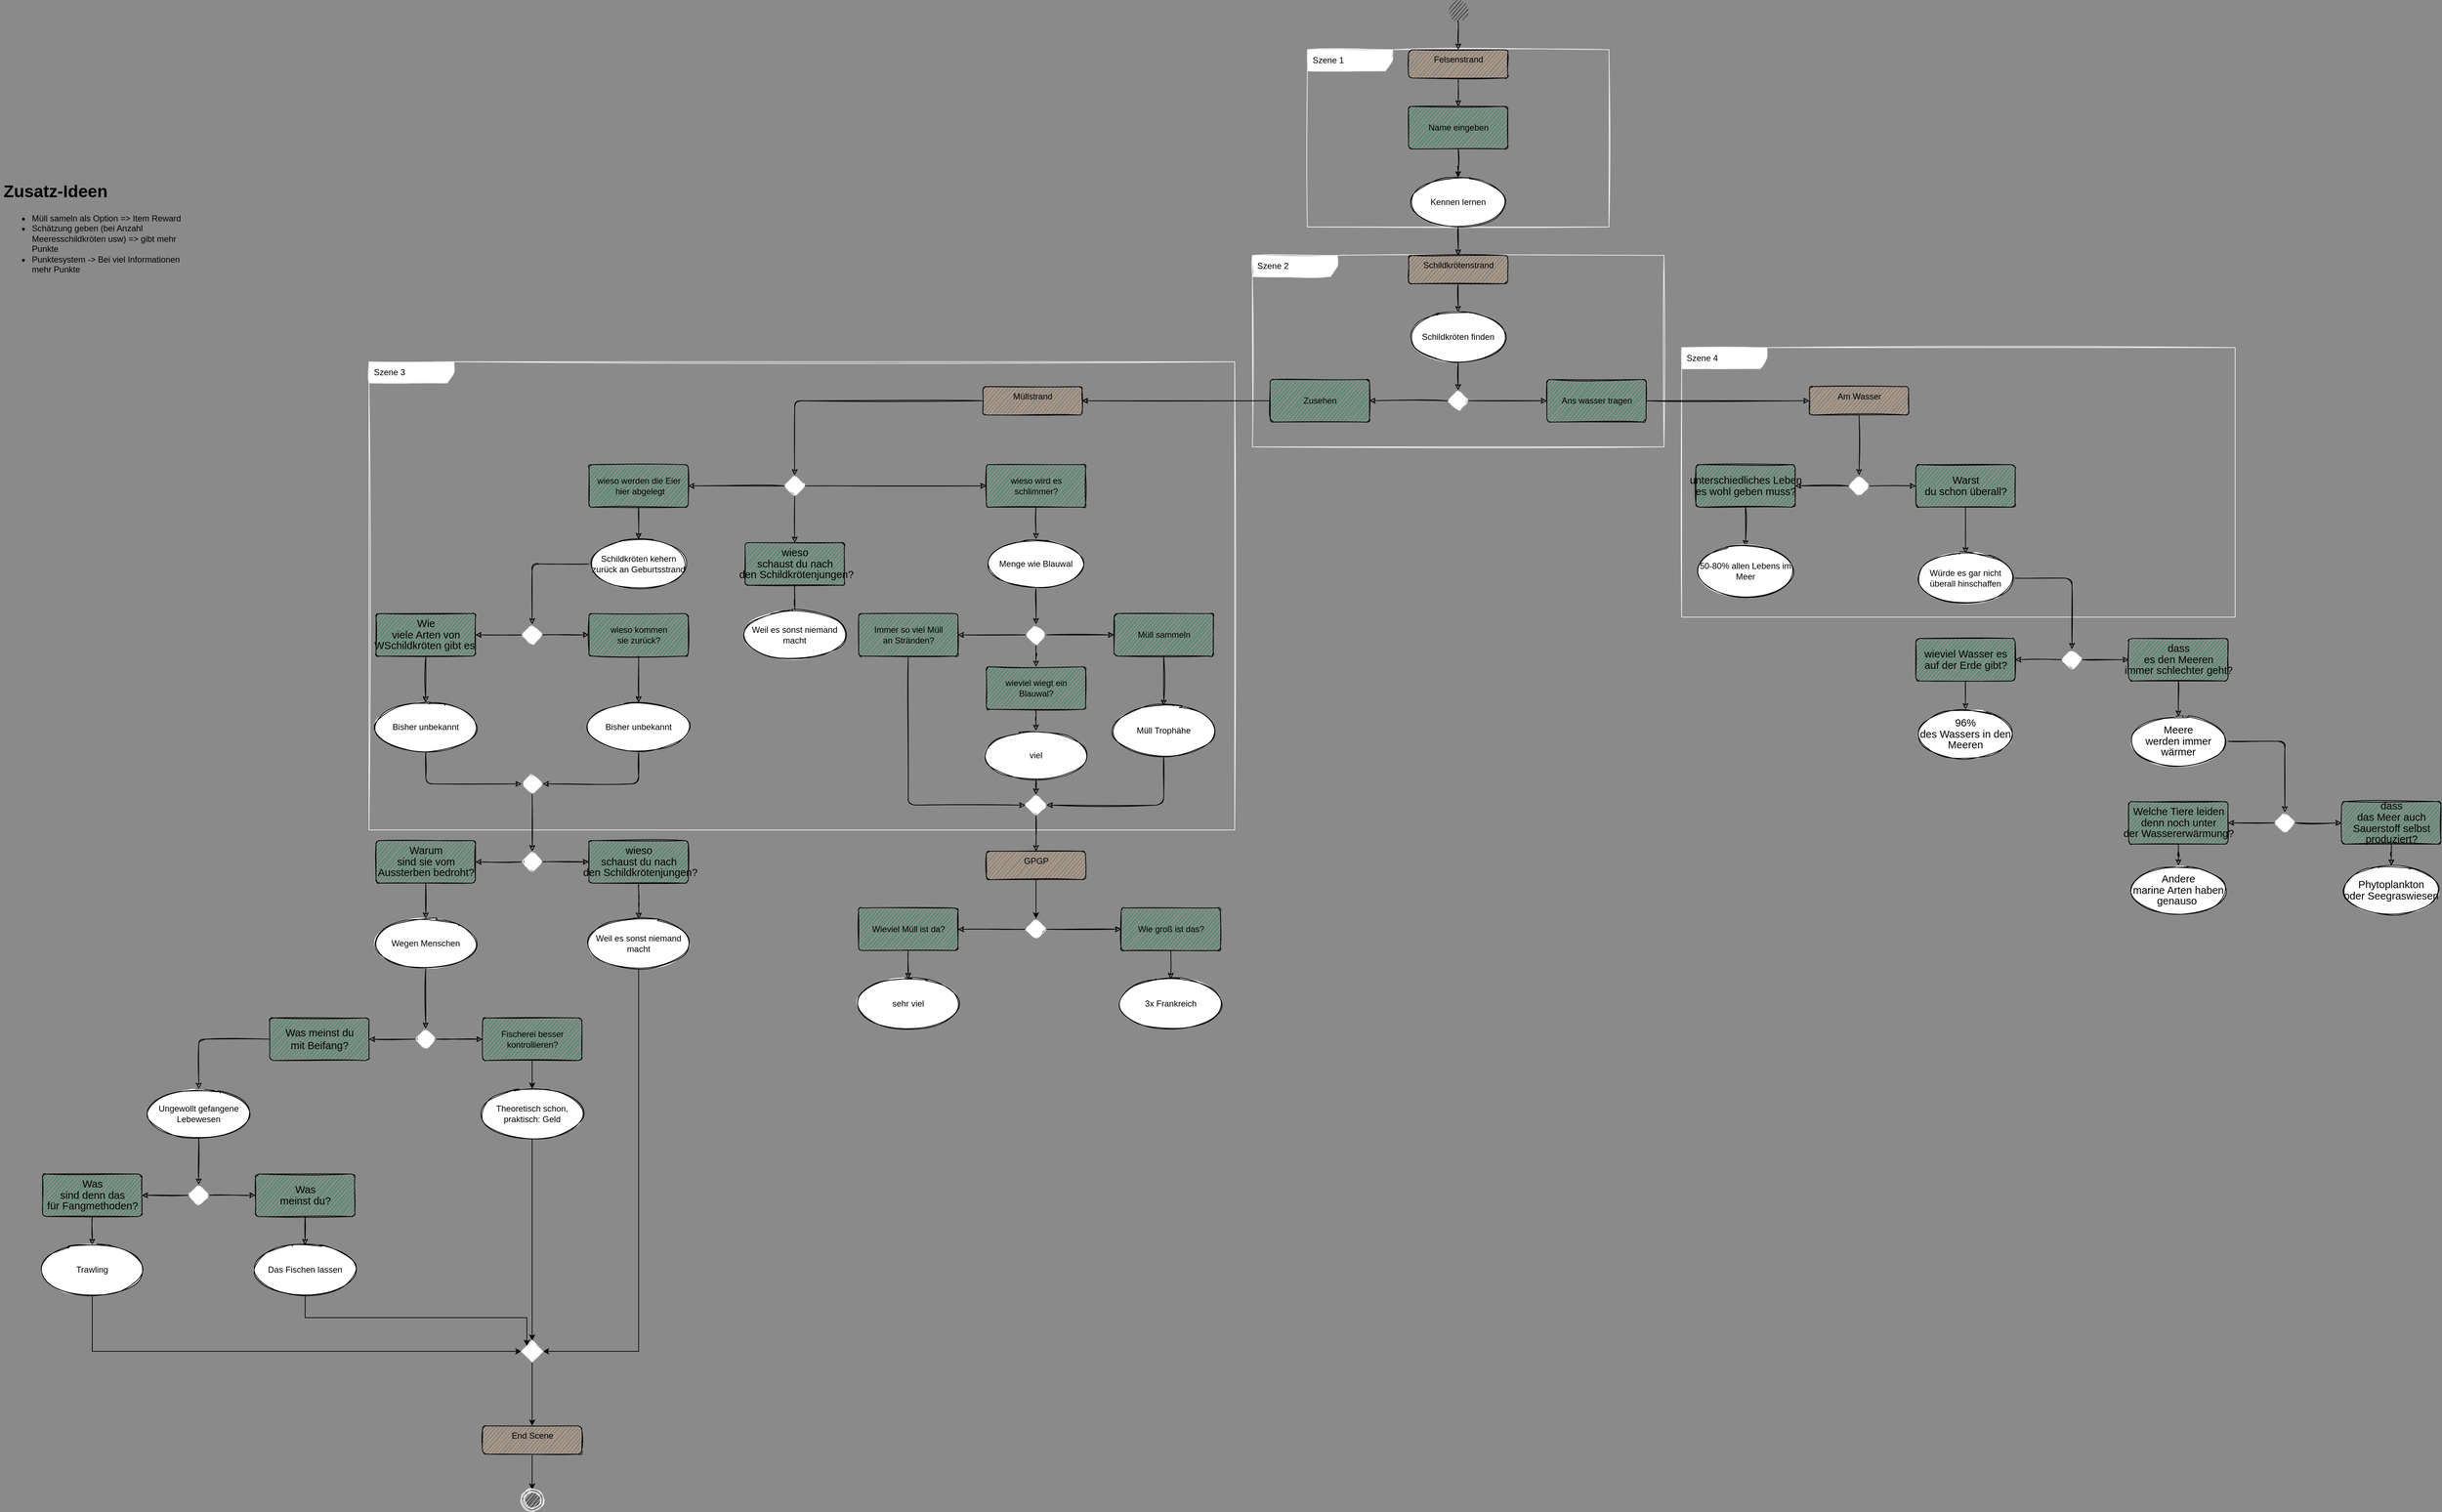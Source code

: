 <mxfile>
    <diagram id="oxPeWYvmzQ2fhBfpnkjk" name="Page-1">
        <mxGraphModel dx="3510" dy="585" grid="1" gridSize="10" guides="1" tooltips="1" connect="1" arrows="1" fold="1" page="1" pageScale="1" pageWidth="850" pageHeight="1100" background="#8A8A8A" math="0" shadow="0">
            <root>
                <mxCell id="0"/>
                <mxCell id="1" parent="0"/>
                <mxCell id="148" value="Szene 3&amp;nbsp;" style="shape=umlFrame;whiteSpace=wrap;html=1;width=120;height=30;boundedLbl=1;verticalAlign=middle;align=left;spacingLeft=5;strokeColor=#F0F0F0;rounded=1;sketch=1;" parent="1" vertex="1">
                    <mxGeometry x="-1360" y="550" width="1220" height="660" as="geometry"/>
                </mxCell>
                <mxCell id="146" value="Szene 4" style="shape=umlFrame;whiteSpace=wrap;html=1;width=120;height=30;boundedLbl=1;verticalAlign=middle;align=left;spacingLeft=5;strokeColor=#F0F0F0;rounded=1;sketch=1;" parent="1" vertex="1">
                    <mxGeometry x="490" y="530" width="780" height="380" as="geometry"/>
                </mxCell>
                <mxCell id="20" value="Szene 2" style="shape=umlFrame;whiteSpace=wrap;html=1;width=120;height=30;boundedLbl=1;verticalAlign=middle;align=left;spacingLeft=5;strokeColor=#F0F0F0;rounded=1;sketch=1;" parent="1" vertex="1">
                    <mxGeometry x="-115" y="400" width="580" height="270" as="geometry"/>
                </mxCell>
                <mxCell id="18" value="Szene 1" style="shape=umlFrame;whiteSpace=wrap;html=1;width=120;height=30;boundedLbl=1;verticalAlign=middle;align=left;spacingLeft=5;strokeColor=#F0F0F0;rounded=1;sketch=1;" parent="1" vertex="1">
                    <mxGeometry x="-37.5" y="110" width="425" height="250" as="geometry"/>
                </mxCell>
                <mxCell id="13" style="edgeStyle=orthogonalEdgeStyle;orthogonalLoop=1;jettySize=auto;html=1;entryX=0.5;entryY=0;entryDx=0;entryDy=0;sketch=1;" parent="1" source="2" target="12" edge="1">
                    <mxGeometry relative="1" as="geometry"/>
                </mxCell>
                <mxCell id="2" value="" style="ellipse;fillColor=#000000;strokeColor=none;rounded=1;sketch=1;" parent="1" vertex="1">
                    <mxGeometry x="160" y="40" width="30" height="30" as="geometry"/>
                </mxCell>
                <mxCell id="9" style="edgeStyle=orthogonalEdgeStyle;orthogonalLoop=1;jettySize=auto;html=1;sketch=1;" parent="1" source="4" target="8" edge="1">
                    <mxGeometry relative="1" as="geometry"/>
                </mxCell>
                <mxCell id="4" value="Name eingeben" style="html=1;align=center;verticalAlign=middle;absoluteArcSize=1;arcSize=10;dashed=0;fillColor=#00994D;rounded=1;sketch=1;" parent="1" vertex="1">
                    <mxGeometry x="105" y="190" width="140" height="60" as="geometry"/>
                </mxCell>
                <mxCell id="11" style="edgeStyle=orthogonalEdgeStyle;orthogonalLoop=1;jettySize=auto;html=1;entryX=0.5;entryY=0;entryDx=0;entryDy=0;sketch=1;" parent="1" source="8" edge="1">
                    <mxGeometry relative="1" as="geometry">
                        <mxPoint x="175" y="310" as="targetPoint"/>
                    </mxGeometry>
                </mxCell>
                <mxCell id="16" style="edgeStyle=orthogonalEdgeStyle;orthogonalLoop=1;jettySize=auto;html=1;entryX=0.5;entryY=0;entryDx=0;entryDy=0;sketch=1;" parent="1" source="8" target="15" edge="1">
                    <mxGeometry relative="1" as="geometry"/>
                </mxCell>
                <mxCell id="8" value="Kennen lernen" style="ellipse;whiteSpace=wrap;html=1;rounded=1;sketch=1;" parent="1" vertex="1">
                    <mxGeometry x="105" y="290" width="140" height="70" as="geometry"/>
                </mxCell>
                <mxCell id="14" style="edgeStyle=orthogonalEdgeStyle;orthogonalLoop=1;jettySize=auto;html=1;sketch=1;" parent="1" source="12" target="4" edge="1">
                    <mxGeometry relative="1" as="geometry"/>
                </mxCell>
                <mxCell id="12" value="Felsenstrand" style="html=1;align=center;verticalAlign=top;absoluteArcSize=1;arcSize=10;dashed=0;fillColor=#FFB366;rounded=1;sketch=1;" parent="1" vertex="1">
                    <mxGeometry x="105" y="110" width="140" height="40" as="geometry"/>
                </mxCell>
                <mxCell id="23" style="edgeStyle=orthogonalEdgeStyle;orthogonalLoop=1;jettySize=auto;html=1;sketch=1;" parent="1" source="15" target="22" edge="1">
                    <mxGeometry relative="1" as="geometry"/>
                </mxCell>
                <mxCell id="15" value="Schildkrötenstrand" style="html=1;align=center;verticalAlign=top;absoluteArcSize=1;arcSize=10;dashed=0;fillColor=#FFB366;rounded=1;sketch=1;" parent="1" vertex="1">
                    <mxGeometry x="105" y="400" width="140" height="40" as="geometry"/>
                </mxCell>
                <mxCell id="25" style="edgeStyle=orthogonalEdgeStyle;orthogonalLoop=1;jettySize=auto;html=1;entryX=0.5;entryY=0;entryDx=0;entryDy=0;sketch=1;" parent="1" source="22" target="24" edge="1">
                    <mxGeometry relative="1" as="geometry"/>
                </mxCell>
                <mxCell id="22" value="Schildkröten finden" style="ellipse;whiteSpace=wrap;html=1;rounded=1;sketch=1;" parent="1" vertex="1">
                    <mxGeometry x="105" y="480" width="140" height="70" as="geometry"/>
                </mxCell>
                <mxCell id="30" style="edgeStyle=orthogonalEdgeStyle;orthogonalLoop=1;jettySize=auto;html=1;sketch=1;" parent="1" source="24" target="28" edge="1">
                    <mxGeometry relative="1" as="geometry"/>
                </mxCell>
                <mxCell id="32" style="edgeStyle=orthogonalEdgeStyle;orthogonalLoop=1;jettySize=auto;html=1;sketch=1;" parent="1" source="24" target="31" edge="1">
                    <mxGeometry relative="1" as="geometry"/>
                </mxCell>
                <mxCell id="24" value="" style="rhombus;strokeColor=#F0F0F0;rounded=1;sketch=1;" parent="1" vertex="1">
                    <mxGeometry x="160" y="590" width="30" height="30" as="geometry"/>
                </mxCell>
                <mxCell id="34" style="edgeStyle=orthogonalEdgeStyle;orthogonalLoop=1;jettySize=auto;html=1;entryX=1;entryY=0.5;entryDx=0;entryDy=0;entryPerimeter=0;sketch=1;" parent="1" source="28" target="149" edge="1">
                    <mxGeometry relative="1" as="geometry">
                        <mxPoint x="-355" y="605" as="targetPoint"/>
                    </mxGeometry>
                </mxCell>
                <mxCell id="28" value="Zusehen" style="html=1;align=center;verticalAlign=middle;absoluteArcSize=1;arcSize=10;dashed=0;fillColor=#00994D;rounded=1;sketch=1;" parent="1" vertex="1">
                    <mxGeometry x="-90" y="575" width="140" height="60" as="geometry"/>
                </mxCell>
                <mxCell id="59" style="edgeStyle=orthogonalEdgeStyle;orthogonalLoop=1;jettySize=auto;html=1;entryX=0;entryY=0.5;entryDx=0;entryDy=0;sketch=1;" parent="1" source="31" target="147" edge="1">
                    <mxGeometry relative="1" as="geometry">
                        <mxPoint x="670" y="605" as="targetPoint"/>
                    </mxGeometry>
                </mxCell>
                <mxCell id="31" value="Ans wasser tragen" style="html=1;align=center;verticalAlign=middle;absoluteArcSize=1;arcSize=10;dashed=0;fillColor=#00994D;rounded=1;sketch=1;" parent="1" vertex="1">
                    <mxGeometry x="300" y="575" width="140" height="60" as="geometry"/>
                </mxCell>
                <mxCell id="36" style="edgeStyle=orthogonalEdgeStyle;orthogonalLoop=1;jettySize=auto;html=1;entryX=0.5;entryY=0;entryDx=0;entryDy=0;exitX=0;exitY=0.5;exitDx=0;exitDy=0;sketch=1;" parent="1" source="149" target="35" edge="1">
                    <mxGeometry relative="1" as="geometry">
                        <mxPoint x="-495" y="605" as="sourcePoint"/>
                    </mxGeometry>
                </mxCell>
                <mxCell id="38" style="edgeStyle=orthogonalEdgeStyle;orthogonalLoop=1;jettySize=auto;html=1;entryX=0;entryY=0.5;entryDx=0;entryDy=0;sketch=1;" parent="1" source="35" target="37" edge="1">
                    <mxGeometry relative="1" as="geometry"/>
                </mxCell>
                <mxCell id="40" style="edgeStyle=orthogonalEdgeStyle;orthogonalLoop=1;jettySize=auto;html=1;sketch=1;" parent="1" source="35" target="39" edge="1">
                    <mxGeometry relative="1" as="geometry"/>
                </mxCell>
                <mxCell id="122" style="edgeStyle=orthogonalEdgeStyle;orthogonalLoop=1;jettySize=auto;html=1;sketch=1;entryX=0.5;entryY=0;entryDx=0;entryDy=0;" parent="1" source="35" target="166" edge="1">
                    <mxGeometry relative="1" as="geometry">
                        <mxPoint x="-755" y="1245" as="targetPoint"/>
                    </mxGeometry>
                </mxCell>
                <mxCell id="35" value="" style="rhombus;strokeColor=#F0F0F0;rounded=1;sketch=1;" parent="1" vertex="1">
                    <mxGeometry x="-775" y="710" width="30" height="30" as="geometry"/>
                </mxCell>
                <mxCell id="43" style="edgeStyle=orthogonalEdgeStyle;orthogonalLoop=1;jettySize=auto;html=1;entryX=0.5;entryY=0;entryDx=0;entryDy=0;sketch=1;" parent="1" source="37" target="42" edge="1">
                    <mxGeometry relative="1" as="geometry"/>
                </mxCell>
                <mxCell id="37" value="wieso wird es &lt;br&gt;schlimmer?" style="html=1;align=center;verticalAlign=middle;absoluteArcSize=1;arcSize=10;dashed=0;fillColor=#00994D;rounded=1;sketch=1;" parent="1" vertex="1">
                    <mxGeometry x="-490" y="695" width="140" height="60" as="geometry"/>
                </mxCell>
                <mxCell id="96" style="edgeStyle=orthogonalEdgeStyle;orthogonalLoop=1;jettySize=auto;html=1;exitX=0.5;exitY=1;exitDx=0;exitDy=0;sketch=1;" parent="1" source="39" target="95" edge="1">
                    <mxGeometry relative="1" as="geometry"/>
                </mxCell>
                <mxCell id="39" value="wieso werden die Eier&lt;br&gt;&amp;nbsp;hier abgelegt" style="html=1;align=center;verticalAlign=middle;absoluteArcSize=1;arcSize=10;dashed=0;fillColor=#00994D;rounded=1;sketch=1;" parent="1" vertex="1">
                    <mxGeometry x="-1050" y="695" width="140" height="60" as="geometry"/>
                </mxCell>
                <mxCell id="46" style="edgeStyle=orthogonalEdgeStyle;orthogonalLoop=1;jettySize=auto;html=1;entryX=0.5;entryY=0;entryDx=0;entryDy=0;sketch=1;" parent="1" source="41" target="45" edge="1">
                    <mxGeometry relative="1" as="geometry"/>
                </mxCell>
                <mxCell id="53" value="" style="edgeStyle=orthogonalEdgeStyle;orthogonalLoop=1;jettySize=auto;html=1;sketch=1;" parent="1" source="41" target="47" edge="1">
                    <mxGeometry relative="1" as="geometry"/>
                </mxCell>
                <mxCell id="159" style="edgeStyle=orthogonalEdgeStyle;orthogonalLoop=1;jettySize=auto;html=1;entryX=0;entryY=0.5;entryDx=0;entryDy=0;sketch=1;" parent="1" source="41" target="158" edge="1">
                    <mxGeometry relative="1" as="geometry"/>
                </mxCell>
                <mxCell id="41" value="" style="rhombus;strokeColor=#F0F0F0;rounded=1;sketch=1;" parent="1" vertex="1">
                    <mxGeometry x="-435" y="920" width="30" height="30" as="geometry"/>
                </mxCell>
                <mxCell id="44" style="edgeStyle=orthogonalEdgeStyle;orthogonalLoop=1;jettySize=auto;html=1;entryX=0.5;entryY=0;entryDx=0;entryDy=0;sketch=1;" parent="1" source="42" target="41" edge="1">
                    <mxGeometry relative="1" as="geometry"/>
                </mxCell>
                <mxCell id="42" value="Menge wie Blauwal" style="ellipse;whiteSpace=wrap;html=1;rounded=1;sketch=1;" parent="1" vertex="1">
                    <mxGeometry x="-490" y="800" width="140" height="70" as="geometry"/>
                </mxCell>
                <mxCell id="52" style="edgeStyle=orthogonalEdgeStyle;orthogonalLoop=1;jettySize=auto;html=1;entryX=0.5;entryY=0;entryDx=0;entryDy=0;exitX=0.5;exitY=1;exitDx=0;exitDy=0;sketch=1;startArrow=none;" parent="1" source="182" target="150" edge="1">
                    <mxGeometry relative="1" as="geometry">
                        <mxPoint x="-405" y="1055" as="targetPoint"/>
                    </mxGeometry>
                </mxCell>
                <mxCell id="184" style="edgeStyle=orthogonalEdgeStyle;rounded=1;orthogonalLoop=1;jettySize=auto;html=1;startArrow=none;startFill=0;sketch=1;" edge="1" parent="1" source="45" target="182">
                    <mxGeometry relative="1" as="geometry"/>
                </mxCell>
                <mxCell id="45" value="wieviel wiegt ein &lt;br&gt;Blauwal?" style="html=1;align=center;verticalAlign=middle;absoluteArcSize=1;arcSize=10;dashed=0;fillColor=#00994D;rounded=1;sketch=1;" parent="1" vertex="1">
                    <mxGeometry x="-490" y="980" width="140" height="60" as="geometry"/>
                </mxCell>
                <mxCell id="57" style="edgeStyle=orthogonalEdgeStyle;orthogonalLoop=1;jettySize=auto;html=1;entryX=0;entryY=0.5;entryDx=0;entryDy=0;exitX=0.5;exitY=1;exitDx=0;exitDy=0;sketch=1;" parent="1" source="47" target="150" edge="1">
                    <mxGeometry relative="1" as="geometry">
                        <mxPoint x="-505" y="1100" as="targetPoint"/>
                    </mxGeometry>
                </mxCell>
                <mxCell id="47" value="Immer so viel Müll&lt;br&gt;an Stränden?" style="html=1;align=center;verticalAlign=middle;absoluteArcSize=1;arcSize=10;dashed=0;fillColor=#00994D;rounded=1;sketch=1;" parent="1" vertex="1">
                    <mxGeometry x="-670" y="905" width="140" height="60" as="geometry"/>
                </mxCell>
                <mxCell id="67" style="edgeStyle=orthogonalEdgeStyle;orthogonalLoop=1;jettySize=auto;html=1;entryX=0.5;entryY=0;entryDx=0;entryDy=0;exitX=0.5;exitY=1;exitDx=0;exitDy=0;sketch=1;" parent="1" source="147" target="64" edge="1">
                    <mxGeometry relative="1" as="geometry">
                        <mxPoint x="740" y="640" as="sourcePoint"/>
                    </mxGeometry>
                </mxCell>
                <mxCell id="62" style="edgeStyle=orthogonalEdgeStyle;orthogonalLoop=1;jettySize=auto;html=1;entryX=0;entryY=0.5;entryDx=0;entryDy=0;sketch=1;" parent="1" source="64" target="65" edge="1">
                    <mxGeometry relative="1" as="geometry"/>
                </mxCell>
                <mxCell id="63" style="edgeStyle=orthogonalEdgeStyle;orthogonalLoop=1;jettySize=auto;html=1;entryX=1;entryY=0.5;entryDx=0;entryDy=0;sketch=1;" parent="1" source="64" target="66" edge="1">
                    <mxGeometry relative="1" as="geometry">
                        <mxPoint x="530" y="725" as="targetPoint"/>
                    </mxGeometry>
                </mxCell>
                <mxCell id="64" value="" style="rhombus;strokeColor=#F0F0F0;rounded=1;sketch=1;" parent="1" vertex="1">
                    <mxGeometry x="725" y="710" width="30" height="30" as="geometry"/>
                </mxCell>
                <mxCell id="71" style="edgeStyle=orthogonalEdgeStyle;orthogonalLoop=1;jettySize=auto;html=1;entryX=0.5;entryY=0;entryDx=0;entryDy=0;sketch=1;" parent="1" source="65" target="70" edge="1">
                    <mxGeometry relative="1" as="geometry"/>
                </mxCell>
                <mxCell id="65" value="&lt;span lang=&quot;DE&quot; style=&quot;font-size: 11.0pt ; line-height: 107% ; font-family: &amp;#34;calibri&amp;#34; , sans-serif&quot;&gt;Warst&lt;br/&gt;du schon überall?&lt;/span&gt;" style="html=1;align=center;verticalAlign=middle;absoluteArcSize=1;arcSize=10;dashed=0;fillColor=#00994D;rounded=1;sketch=1;" parent="1" vertex="1">
                    <mxGeometry x="820" y="695" width="140" height="60" as="geometry"/>
                </mxCell>
                <mxCell id="69" style="edgeStyle=orthogonalEdgeStyle;orthogonalLoop=1;jettySize=auto;html=1;sketch=1;" parent="1" source="66" target="68" edge="1">
                    <mxGeometry relative="1" as="geometry"/>
                </mxCell>
                <mxCell id="66" value="&lt;span lang=&quot;DE&quot; style=&quot;font-size: 11.0pt ; line-height: 107% ; font-family: &amp;#34;calibri&amp;#34; , sans-serif&quot;&gt;unterschiedliches Leben &lt;br&gt;es wohl geben muss?&lt;/span&gt;" style="html=1;align=center;verticalAlign=middle;absoluteArcSize=1;arcSize=10;dashed=0;fillColor=#00994D;rounded=1;sketch=1;" parent="1" vertex="1">
                    <mxGeometry x="510" y="695" width="140" height="60" as="geometry"/>
                </mxCell>
                <mxCell id="68" value="50-80% allen Lebens im Meer" style="ellipse;whiteSpace=wrap;html=1;rounded=1;sketch=1;" parent="1" vertex="1">
                    <mxGeometry x="510" y="810" width="140" height="70" as="geometry"/>
                </mxCell>
                <mxCell id="79" style="edgeStyle=orthogonalEdgeStyle;orthogonalLoop=1;jettySize=auto;html=1;entryX=0.5;entryY=0;entryDx=0;entryDy=0;sketch=1;" parent="1" source="70" target="76" edge="1">
                    <mxGeometry relative="1" as="geometry"/>
                </mxCell>
                <mxCell id="70" value="Würde es gar nicht überall hinschaffen" style="ellipse;whiteSpace=wrap;html=1;rounded=1;sketch=1;" parent="1" vertex="1">
                    <mxGeometry x="820" y="820" width="140" height="70" as="geometry"/>
                </mxCell>
                <mxCell id="74" style="edgeStyle=orthogonalEdgeStyle;orthogonalLoop=1;jettySize=auto;html=1;entryX=0;entryY=0.5;entryDx=0;entryDy=0;sketch=1;" parent="1" source="76" target="77" edge="1">
                    <mxGeometry relative="1" as="geometry"/>
                </mxCell>
                <mxCell id="75" style="edgeStyle=orthogonalEdgeStyle;orthogonalLoop=1;jettySize=auto;html=1;sketch=1;" parent="1" source="76" target="78" edge="1">
                    <mxGeometry relative="1" as="geometry"/>
                </mxCell>
                <mxCell id="76" value="" style="rhombus;strokeColor=#F0F0F0;rounded=1;sketch=1;" parent="1" vertex="1">
                    <mxGeometry x="1025" y="955" width="30" height="30" as="geometry"/>
                </mxCell>
                <mxCell id="83" style="edgeStyle=orthogonalEdgeStyle;orthogonalLoop=1;jettySize=auto;html=1;entryX=0.5;entryY=0;entryDx=0;entryDy=0;sketch=1;" parent="1" source="77" target="82" edge="1">
                    <mxGeometry relative="1" as="geometry"/>
                </mxCell>
                <mxCell id="77" value="&lt;span lang=&quot;DE&quot; style=&quot;font-size: 11.0pt ; line-height: 107% ; font-family: &amp;#34;calibri&amp;#34; , sans-serif&quot;&gt;dass&lt;br/&gt;es den Meeren &lt;br&gt;immer schlechter geht?&lt;/span&gt;" style="html=1;align=center;verticalAlign=middle;absoluteArcSize=1;arcSize=10;dashed=0;fillColor=#00994D;rounded=1;sketch=1;" parent="1" vertex="1">
                    <mxGeometry x="1120" y="940" width="140" height="60" as="geometry"/>
                </mxCell>
                <mxCell id="81" style="edgeStyle=orthogonalEdgeStyle;orthogonalLoop=1;jettySize=auto;html=1;entryX=0.5;entryY=0;entryDx=0;entryDy=0;sketch=1;" parent="1" source="78" target="80" edge="1">
                    <mxGeometry relative="1" as="geometry"/>
                </mxCell>
                <mxCell id="78" value="&lt;span lang=&quot;DE&quot; style=&quot;font-size: 11.0pt ; line-height: 107% ; font-family: &amp;#34;calibri&amp;#34; , sans-serif&quot;&gt;&lt;span lang=&quot;DE&quot; style=&quot;font-size: 11.0pt ; line-height: 107% ; font-family: &amp;#34;calibri&amp;#34; , sans-serif&quot;&gt;wieviel Wasser es &lt;br&gt;auf der Erde gibt?&lt;/span&gt;&lt;br&gt;&lt;/span&gt;" style="html=1;align=center;verticalAlign=middle;absoluteArcSize=1;arcSize=10;dashed=0;fillColor=#00994D;rounded=1;sketch=1;" parent="1" vertex="1">
                    <mxGeometry x="820" y="940" width="140" height="60" as="geometry"/>
                </mxCell>
                <mxCell id="80" value="&lt;span lang=&quot;DE&quot; style=&quot;font-size: 11.0pt ; line-height: 107% ; font-family: &amp;#34;calibri&amp;#34; , sans-serif&quot;&gt;96%&lt;br/&gt;des Wassers in den Meeren&lt;/span&gt;" style="ellipse;whiteSpace=wrap;html=1;rounded=1;sketch=1;" parent="1" vertex="1">
                    <mxGeometry x="820" y="1040" width="140" height="70" as="geometry"/>
                </mxCell>
                <mxCell id="90" style="edgeStyle=orthogonalEdgeStyle;orthogonalLoop=1;jettySize=auto;html=1;entryX=0.5;entryY=0;entryDx=0;entryDy=0;sketch=1;" parent="1" source="82" target="86" edge="1">
                    <mxGeometry relative="1" as="geometry"/>
                </mxCell>
                <mxCell id="82" value="&lt;span lang=&quot;DE&quot; style=&quot;font-size: 11.0pt ; line-height: 107% ; font-family: &amp;#34;calibri&amp;#34; , sans-serif&quot;&gt;&lt;span lang=&quot;DE&quot; style=&quot;font-size: 11.0pt ; line-height: 107% ; font-family: &amp;#34;calibri&amp;#34; , sans-serif&quot;&gt;Meere&lt;br/&gt;werden immer wärmer&lt;/span&gt;&lt;br&gt;&lt;/span&gt;" style="ellipse;whiteSpace=wrap;html=1;rounded=1;sketch=1;" parent="1" vertex="1">
                    <mxGeometry x="1120" y="1050" width="140" height="70" as="geometry"/>
                </mxCell>
                <mxCell id="84" style="edgeStyle=orthogonalEdgeStyle;orthogonalLoop=1;jettySize=auto;html=1;entryX=0;entryY=0.5;entryDx=0;entryDy=0;sketch=1;" parent="1" source="86" target="87" edge="1">
                    <mxGeometry relative="1" as="geometry"/>
                </mxCell>
                <mxCell id="85" style="edgeStyle=orthogonalEdgeStyle;orthogonalLoop=1;jettySize=auto;html=1;sketch=1;" parent="1" source="86" target="88" edge="1">
                    <mxGeometry relative="1" as="geometry"/>
                </mxCell>
                <mxCell id="86" value="" style="rhombus;strokeColor=#F0F0F0;rounded=1;sketch=1;" parent="1" vertex="1">
                    <mxGeometry x="1325" y="1185" width="30" height="30" as="geometry"/>
                </mxCell>
                <mxCell id="94" style="edgeStyle=orthogonalEdgeStyle;orthogonalLoop=1;jettySize=auto;html=1;entryX=0.5;entryY=0;entryDx=0;entryDy=0;sketch=1;" parent="1" source="87" target="93" edge="1">
                    <mxGeometry relative="1" as="geometry"/>
                </mxCell>
                <mxCell id="87" value="&lt;span lang=&quot;DE&quot; style=&quot;font-size: 11.0pt ; line-height: 107% ; font-family: &amp;#34;calibri&amp;#34; , sans-serif&quot;&gt;dass&lt;br/&gt;das Meer auch &lt;br&gt;Sauerstoff selbst &lt;br&gt;produziert?&lt;/span&gt;" style="html=1;align=center;verticalAlign=middle;absoluteArcSize=1;arcSize=10;dashed=0;fillColor=#00994D;rounded=1;sketch=1;" parent="1" vertex="1">
                    <mxGeometry x="1420" y="1170" width="140" height="60" as="geometry"/>
                </mxCell>
                <mxCell id="92" style="edgeStyle=orthogonalEdgeStyle;orthogonalLoop=1;jettySize=auto;html=1;sketch=1;" parent="1" source="88" target="91" edge="1">
                    <mxGeometry relative="1" as="geometry"/>
                </mxCell>
                <mxCell id="88" value="&lt;span lang=&quot;DE&quot; style=&quot;font-size: 11.0pt ; line-height: 107% ; font-family: &amp;#34;calibri&amp;#34; , sans-serif&quot;&gt;&lt;span lang=&quot;DE&quot; style=&quot;font-size: 11.0pt ; line-height: 107% ; font-family: &amp;#34;calibri&amp;#34; , sans-serif&quot;&gt;Welche Tiere leiden &lt;br&gt;denn noch unter &lt;br&gt;der Wassererwärmung?&lt;/span&gt;&lt;br&gt;&lt;/span&gt;" style="html=1;align=center;verticalAlign=middle;absoluteArcSize=1;arcSize=10;dashed=0;fillColor=#00994D;rounded=1;sketch=1;" parent="1" vertex="1">
                    <mxGeometry x="1120" y="1170" width="140" height="60" as="geometry"/>
                </mxCell>
                <mxCell id="91" value="&lt;span lang=&quot;DE&quot; style=&quot;font-size: 11.0pt ; line-height: 107% ; font-family: &amp;#34;calibri&amp;#34; , sans-serif&quot;&gt;&lt;span lang=&quot;DE&quot; style=&quot;font-size: 11.0pt ; line-height: 107% ; font-family: &amp;#34;calibri&amp;#34; , sans-serif&quot;&gt;Andere&lt;br/&gt;marine Arten haben genauso&amp;nbsp;&lt;/span&gt;&lt;br&gt;&lt;/span&gt;" style="ellipse;whiteSpace=wrap;html=1;rounded=1;sketch=1;" parent="1" vertex="1">
                    <mxGeometry x="1120" y="1260" width="140" height="70" as="geometry"/>
                </mxCell>
                <mxCell id="93" value="&lt;span lang=&quot;DE&quot; style=&quot;font-size: 11.0pt ; line-height: 107% ; font-family: &amp;#34;calibri&amp;#34; , sans-serif&quot;&gt;&lt;span lang=&quot;DE&quot; style=&quot;font-size: 11.0pt ; line-height: 107% ; font-family: &amp;#34;calibri&amp;#34; , sans-serif&quot;&gt;Phytoplankton&lt;br&gt;oder&amp;nbsp;&lt;/span&gt;&lt;span lang=&quot;DE&quot; style=&quot;font-size: 11.0pt ; line-height: 107% ; font-family: &amp;#34;calibri&amp;#34; , sans-serif&quot;&gt;Seegraswiesen&lt;/span&gt;&lt;br&gt;&lt;/span&gt;" style="ellipse;whiteSpace=wrap;html=1;rounded=1;sketch=1;" parent="1" vertex="1">
                    <mxGeometry x="1420" y="1260" width="140" height="70" as="geometry"/>
                </mxCell>
                <mxCell id="102" style="edgeStyle=orthogonalEdgeStyle;orthogonalLoop=1;jettySize=auto;html=1;entryX=0.5;entryY=0;entryDx=0;entryDy=0;sketch=1;" parent="1" source="95" target="99" edge="1">
                    <mxGeometry relative="1" as="geometry"/>
                </mxCell>
                <mxCell id="95" value="Schildkröten kehern zurück an Geburtsstrand" style="ellipse;whiteSpace=wrap;html=1;rounded=1;sketch=1;" parent="1" vertex="1">
                    <mxGeometry x="-1050" y="800" width="140" height="70" as="geometry"/>
                </mxCell>
                <mxCell id="97" style="edgeStyle=orthogonalEdgeStyle;orthogonalLoop=1;jettySize=auto;html=1;entryX=0;entryY=0.5;entryDx=0;entryDy=0;sketch=1;" parent="1" source="99" target="100" edge="1">
                    <mxGeometry relative="1" as="geometry"/>
                </mxCell>
                <mxCell id="98" style="edgeStyle=orthogonalEdgeStyle;orthogonalLoop=1;jettySize=auto;html=1;sketch=1;" parent="1" source="99" target="101" edge="1">
                    <mxGeometry relative="1" as="geometry"/>
                </mxCell>
                <mxCell id="99" value="" style="rhombus;strokeColor=#F0F0F0;rounded=1;sketch=1;" parent="1" vertex="1">
                    <mxGeometry x="-1145" y="920" width="30" height="30" as="geometry"/>
                </mxCell>
                <mxCell id="104" style="edgeStyle=orthogonalEdgeStyle;orthogonalLoop=1;jettySize=auto;html=1;sketch=1;" parent="1" source="100" target="103" edge="1">
                    <mxGeometry relative="1" as="geometry"/>
                </mxCell>
                <mxCell id="100" value="wieso kommen&lt;br&gt;sie zurück?" style="html=1;align=center;verticalAlign=middle;absoluteArcSize=1;arcSize=10;dashed=0;fillColor=#00994D;rounded=1;sketch=1;" parent="1" vertex="1">
                    <mxGeometry x="-1050" y="905" width="140" height="60" as="geometry"/>
                </mxCell>
                <mxCell id="106" style="edgeStyle=orthogonalEdgeStyle;orthogonalLoop=1;jettySize=auto;html=1;entryX=0.5;entryY=0;entryDx=0;entryDy=0;sketch=1;" parent="1" source="101" target="105" edge="1">
                    <mxGeometry relative="1" as="geometry"/>
                </mxCell>
                <mxCell id="101" value="&lt;span lang=&quot;DE&quot; style=&quot;font-size: 11.0pt ; line-height: 107% ; font-family: &amp;#34;calibri&amp;#34; , sans-serif&quot;&gt;Wie&lt;br/&gt;viele Arten von &lt;br&gt;WSchildkröten gibt es&amp;nbsp;&lt;/span&gt;" style="html=1;align=center;verticalAlign=middle;absoluteArcSize=1;arcSize=10;dashed=0;fillColor=#00994D;rounded=1;sketch=1;" parent="1" vertex="1">
                    <mxGeometry x="-1350" y="905" width="140" height="60" as="geometry"/>
                </mxCell>
                <mxCell id="109" style="edgeStyle=orthogonalEdgeStyle;orthogonalLoop=1;jettySize=auto;html=1;entryX=1;entryY=0.5;entryDx=0;entryDy=0;exitX=0.5;exitY=1;exitDx=0;exitDy=0;sketch=1;" parent="1" source="103" target="107" edge="1">
                    <mxGeometry relative="1" as="geometry"/>
                </mxCell>
                <mxCell id="103" value="Bisher unbekannt" style="ellipse;whiteSpace=wrap;html=1;rounded=1;sketch=1;" parent="1" vertex="1">
                    <mxGeometry x="-1050" y="1030" width="140" height="70" as="geometry"/>
                </mxCell>
                <mxCell id="108" style="edgeStyle=orthogonalEdgeStyle;orthogonalLoop=1;jettySize=auto;html=1;entryX=0;entryY=0.5;entryDx=0;entryDy=0;exitX=0.5;exitY=1;exitDx=0;exitDy=0;sketch=1;" parent="1" source="105" target="107" edge="1">
                    <mxGeometry relative="1" as="geometry"/>
                </mxCell>
                <mxCell id="105" value="Bisher unbekannt" style="ellipse;whiteSpace=wrap;html=1;rounded=1;sketch=1;" parent="1" vertex="1">
                    <mxGeometry x="-1350" y="1030" width="140" height="70" as="geometry"/>
                </mxCell>
                <mxCell id="118" style="edgeStyle=orthogonalEdgeStyle;orthogonalLoop=1;jettySize=auto;html=1;entryX=0.5;entryY=0;entryDx=0;entryDy=0;sketch=1;" parent="1" source="107" target="115" edge="1">
                    <mxGeometry relative="1" as="geometry"/>
                </mxCell>
                <mxCell id="107" value="" style="rhombus;strokeColor=#F0F0F0;rounded=1;sketch=1;" parent="1" vertex="1">
                    <mxGeometry x="-1145" y="1130" width="30" height="30" as="geometry"/>
                </mxCell>
                <mxCell id="127" style="edgeStyle=orthogonalEdgeStyle;orthogonalLoop=1;jettySize=auto;html=1;entryX=0.5;entryY=0;entryDx=0;entryDy=0;sketch=1;" parent="1" target="126" edge="1">
                    <mxGeometry relative="1" as="geometry">
                        <mxPoint x="-980" y="1285" as="sourcePoint"/>
                    </mxGeometry>
                </mxCell>
                <mxCell id="111" value="&lt;span lang=&quot;DE&quot; style=&quot;font-size: 11.0pt ; line-height: 107% ; font-family: &amp;#34;calibri&amp;#34; , sans-serif&quot;&gt;wieso&lt;br/&gt;schaust du nach&lt;br&gt;&amp;nbsp;den Schildkrötenjungen?&lt;/span&gt;" style="html=1;align=center;verticalAlign=middle;absoluteArcSize=1;arcSize=10;dashed=0;fillColor=#00994D;rounded=1;sketch=1;" parent="1" vertex="1">
                    <mxGeometry x="-1050" y="1225" width="140" height="60" as="geometry"/>
                </mxCell>
                <mxCell id="113" style="edgeStyle=orthogonalEdgeStyle;orthogonalLoop=1;jettySize=auto;html=1;sketch=1;entryX=0;entryY=0.5;entryDx=0;entryDy=0;" parent="1" source="115" target="111" edge="1">
                    <mxGeometry relative="1" as="geometry">
                        <mxPoint x="-1030" y="1255" as="targetPoint"/>
                    </mxGeometry>
                </mxCell>
                <mxCell id="114" style="edgeStyle=orthogonalEdgeStyle;orthogonalLoop=1;jettySize=auto;html=1;sketch=1;entryX=1;entryY=0.5;entryDx=0;entryDy=0;" parent="1" source="115" target="117" edge="1">
                    <mxGeometry relative="1" as="geometry">
                        <mxPoint x="-1240" y="1240" as="targetPoint"/>
                    </mxGeometry>
                </mxCell>
                <mxCell id="115" value="" style="rhombus;strokeColor=#F0F0F0;rounded=1;sketch=1;" parent="1" vertex="1">
                    <mxGeometry x="-1145" y="1240" width="30" height="30" as="geometry"/>
                </mxCell>
                <mxCell id="125" style="edgeStyle=orthogonalEdgeStyle;orthogonalLoop=1;jettySize=auto;html=1;entryX=0.5;entryY=0;entryDx=0;entryDy=0;sketch=1;exitX=0.5;exitY=1;exitDx=0;exitDy=0;" parent="1" source="117" target="124" edge="1">
                    <mxGeometry relative="1" as="geometry">
                        <mxPoint x="-1280" y="1285" as="sourcePoint"/>
                    </mxGeometry>
                </mxCell>
                <mxCell id="117" value="&lt;span lang=&quot;DE&quot; style=&quot;font-size: 11.0pt ; line-height: 107% ; font-family: &amp;#34;calibri&amp;#34; , sans-serif&quot;&gt;Warum&lt;br/&gt;sind sie vom&lt;br&gt;Aussterben bedroht?&lt;/span&gt;" style="html=1;align=center;verticalAlign=middle;absoluteArcSize=1;arcSize=10;dashed=0;fillColor=#00994D;rounded=1;sketch=1;" parent="1" vertex="1">
                    <mxGeometry x="-1350" y="1225" width="140" height="60" as="geometry"/>
                </mxCell>
                <mxCell id="134" style="edgeStyle=orthogonalEdgeStyle;orthogonalLoop=1;jettySize=auto;html=1;entryX=0.5;entryY=0;entryDx=0;entryDy=0;sketch=1;" parent="1" source="124" target="130" edge="1">
                    <mxGeometry relative="1" as="geometry"/>
                </mxCell>
                <mxCell id="124" value="Wegen Menschen" style="ellipse;whiteSpace=wrap;html=1;rounded=1;sketch=1;" parent="1" vertex="1">
                    <mxGeometry x="-1350" y="1335" width="140" height="70" as="geometry"/>
                </mxCell>
                <mxCell id="172" style="edgeStyle=orthogonalEdgeStyle;rounded=0;orthogonalLoop=1;jettySize=auto;html=1;entryX=1;entryY=0.5;entryDx=0;entryDy=0;exitX=0.5;exitY=1;exitDx=0;exitDy=0;" parent="1" source="126" target="168" edge="1">
                    <mxGeometry relative="1" as="geometry"/>
                </mxCell>
                <mxCell id="126" value="Weil es sonst niemand macht" style="ellipse;whiteSpace=wrap;html=1;rounded=1;sketch=1;" parent="1" vertex="1">
                    <mxGeometry x="-1050" y="1335" width="140" height="70" as="geometry"/>
                </mxCell>
                <mxCell id="128" style="edgeStyle=orthogonalEdgeStyle;orthogonalLoop=1;jettySize=auto;html=1;entryX=0;entryY=0.5;entryDx=0;entryDy=0;sketch=1;" parent="1" source="130" target="131" edge="1">
                    <mxGeometry relative="1" as="geometry"/>
                </mxCell>
                <mxCell id="129" style="edgeStyle=orthogonalEdgeStyle;orthogonalLoop=1;jettySize=auto;html=1;sketch=1;" parent="1" source="130" target="132" edge="1">
                    <mxGeometry relative="1" as="geometry"/>
                </mxCell>
                <mxCell id="130" value="" style="rhombus;strokeColor=#F0F0F0;rounded=1;sketch=1;" parent="1" vertex="1">
                    <mxGeometry x="-1295" y="1490" width="30" height="30" as="geometry"/>
                </mxCell>
                <mxCell id="171" style="edgeStyle=orthogonalEdgeStyle;rounded=0;orthogonalLoop=1;jettySize=auto;html=1;entryX=0.5;entryY=0;entryDx=0;entryDy=0;exitX=0.5;exitY=1;exitDx=0;exitDy=0;" parent="1" source="173" target="168" edge="1">
                    <mxGeometry relative="1" as="geometry">
                        <mxPoint x="-1130" y="1650" as="sourcePoint"/>
                    </mxGeometry>
                </mxCell>
                <mxCell id="174" style="edgeStyle=orthogonalEdgeStyle;rounded=0;orthogonalLoop=1;jettySize=auto;html=1;" parent="1" source="131" target="173" edge="1">
                    <mxGeometry relative="1" as="geometry"/>
                </mxCell>
                <mxCell id="131" value="Fischerei besser &lt;br&gt;kontrollieren?" style="html=1;align=center;verticalAlign=middle;absoluteArcSize=1;arcSize=10;dashed=0;fillColor=#00994D;rounded=1;sketch=1;" parent="1" vertex="1">
                    <mxGeometry x="-1200" y="1475" width="140" height="60" as="geometry"/>
                </mxCell>
                <mxCell id="136" style="edgeStyle=orthogonalEdgeStyle;orthogonalLoop=1;jettySize=auto;html=1;entryX=0.5;entryY=0;entryDx=0;entryDy=0;sketch=1;" parent="1" source="132" target="135" edge="1">
                    <mxGeometry relative="1" as="geometry"/>
                </mxCell>
                <mxCell id="132" value="&lt;font face=&quot;calibri, sans-serif&quot;&gt;&lt;span style=&quot;font-size: 14.667px&quot;&gt;Was meinst du &lt;br&gt;mit Beifang?&lt;/span&gt;&lt;/font&gt;" style="html=1;align=center;verticalAlign=middle;absoluteArcSize=1;arcSize=10;dashed=0;fillColor=#00994D;rounded=1;sketch=1;" parent="1" vertex="1">
                    <mxGeometry x="-1500" y="1475" width="140" height="60" as="geometry"/>
                </mxCell>
                <mxCell id="142" style="edgeStyle=orthogonalEdgeStyle;orthogonalLoop=1;jettySize=auto;html=1;entryX=0.5;entryY=0;entryDx=0;entryDy=0;sketch=1;" parent="1" source="135" target="139" edge="1">
                    <mxGeometry relative="1" as="geometry"/>
                </mxCell>
                <mxCell id="135" value="Ungewollt gefangene Lebewesen" style="ellipse;whiteSpace=wrap;html=1;rounded=1;sketch=1;" parent="1" vertex="1">
                    <mxGeometry x="-1670" y="1575" width="140" height="70" as="geometry"/>
                </mxCell>
                <mxCell id="137" style="edgeStyle=orthogonalEdgeStyle;orthogonalLoop=1;jettySize=auto;html=1;entryX=0;entryY=0.5;entryDx=0;entryDy=0;sketch=1;" parent="1" source="139" target="140" edge="1">
                    <mxGeometry relative="1" as="geometry"/>
                </mxCell>
                <mxCell id="138" style="edgeStyle=orthogonalEdgeStyle;orthogonalLoop=1;jettySize=auto;html=1;sketch=1;" parent="1" source="139" target="141" edge="1">
                    <mxGeometry relative="1" as="geometry"/>
                </mxCell>
                <mxCell id="139" value="" style="rhombus;strokeColor=#F0F0F0;rounded=1;sketch=1;" parent="1" vertex="1">
                    <mxGeometry x="-1615" y="1710" width="30" height="30" as="geometry"/>
                </mxCell>
                <mxCell id="144" style="edgeStyle=orthogonalEdgeStyle;orthogonalLoop=1;jettySize=auto;html=1;sketch=1;" parent="1" source="140" target="143" edge="1">
                    <mxGeometry relative="1" as="geometry"/>
                </mxCell>
                <mxCell id="140" value="&lt;span lang=&quot;DE&quot; style=&quot;font-size: 11.0pt ; line-height: 107% ; font-family: &amp;#34;calibri&amp;#34; , sans-serif&quot;&gt;Was&lt;br/&gt;meinst du?&lt;/span&gt;" style="html=1;align=center;verticalAlign=middle;absoluteArcSize=1;arcSize=10;dashed=0;fillColor=#00994D;rounded=1;sketch=1;" parent="1" vertex="1">
                    <mxGeometry x="-1520" y="1695" width="140" height="60" as="geometry"/>
                </mxCell>
                <mxCell id="155" style="edgeStyle=orthogonalEdgeStyle;orthogonalLoop=1;jettySize=auto;html=1;entryX=0.5;entryY=0;entryDx=0;entryDy=0;sketch=1;" parent="1" source="141" target="145" edge="1">
                    <mxGeometry relative="1" as="geometry"/>
                </mxCell>
                <mxCell id="141" value="&lt;span lang=&quot;DE&quot; style=&quot;font-size: 11.0pt ; line-height: 107% ; font-family: &amp;#34;calibri&amp;#34; , sans-serif&quot;&gt;Was&lt;br/&gt;sind denn das &lt;br&gt;für Fangmethoden?&lt;/span&gt;" style="html=1;align=center;verticalAlign=middle;absoluteArcSize=1;arcSize=10;dashed=0;fillColor=#00994D;rounded=1;sketch=1;" parent="1" vertex="1">
                    <mxGeometry x="-1820" y="1695" width="140" height="60" as="geometry"/>
                </mxCell>
                <mxCell id="170" style="edgeStyle=orthogonalEdgeStyle;rounded=0;orthogonalLoop=1;jettySize=auto;html=1;entryX=0;entryY=0;entryDx=0;entryDy=0;exitX=0.5;exitY=1;exitDx=0;exitDy=0;" parent="1" source="143" target="168" edge="1">
                    <mxGeometry relative="1" as="geometry"/>
                </mxCell>
                <mxCell id="143" value="Das Fischen lassen" style="ellipse;whiteSpace=wrap;html=1;rounded=1;sketch=1;" parent="1" vertex="1">
                    <mxGeometry x="-1520" y="1795" width="140" height="70" as="geometry"/>
                </mxCell>
                <mxCell id="169" style="edgeStyle=orthogonalEdgeStyle;rounded=0;orthogonalLoop=1;jettySize=auto;html=1;entryX=0;entryY=0.5;entryDx=0;entryDy=0;exitX=0.5;exitY=1;exitDx=0;exitDy=0;" parent="1" source="145" target="168" edge="1">
                    <mxGeometry relative="1" as="geometry"/>
                </mxCell>
                <mxCell id="145" value="Trawling" style="ellipse;whiteSpace=wrap;html=1;rounded=1;sketch=1;" parent="1" vertex="1">
                    <mxGeometry x="-1820" y="1795" width="140" height="70" as="geometry"/>
                </mxCell>
                <mxCell id="147" value="Am Wasser" style="html=1;align=center;verticalAlign=top;absoluteArcSize=1;arcSize=10;dashed=0;fillColor=#FFB366;rounded=1;sketch=1;" parent="1" vertex="1">
                    <mxGeometry x="670" y="585" width="140" height="40" as="geometry"/>
                </mxCell>
                <mxCell id="149" value="Müllstrand" style="html=1;align=center;verticalAlign=top;absoluteArcSize=1;arcSize=10;dashed=0;fillColor=#FFB366;rounded=1;sketch=1;" parent="1" vertex="1">
                    <mxGeometry x="-495" y="585" width="140" height="40" as="geometry"/>
                </mxCell>
                <mxCell id="152" style="edgeStyle=orthogonalEdgeStyle;orthogonalLoop=1;jettySize=auto;html=1;entryX=0.5;entryY=0;entryDx=0;entryDy=0;sketch=1;" parent="1" source="150" target="151" edge="1">
                    <mxGeometry relative="1" as="geometry"/>
                </mxCell>
                <mxCell id="150" value="" style="rhombus;strokeColor=#F0F0F0;rounded=1;sketch=1;" parent="1" vertex="1">
                    <mxGeometry x="-435" y="1160" width="30" height="30" as="geometry"/>
                </mxCell>
                <mxCell id="180" style="edgeStyle=orthogonalEdgeStyle;rounded=0;orthogonalLoop=1;jettySize=auto;html=1;entryX=0.5;entryY=0;entryDx=0;entryDy=0;" edge="1" parent="1" source="151" target="179">
                    <mxGeometry relative="1" as="geometry"/>
                </mxCell>
                <mxCell id="151" value="GPGP" style="html=1;align=center;verticalAlign=top;absoluteArcSize=1;arcSize=10;dashed=0;fillColor=#FFB366;rounded=1;sketch=1;" parent="1" vertex="1">
                    <mxGeometry x="-490" y="1240" width="140" height="40" as="geometry"/>
                </mxCell>
                <mxCell id="156" value="&lt;h1&gt;Zusatz-Ideen&lt;/h1&gt;&lt;p&gt;&lt;/p&gt;&lt;ul&gt;&lt;li&gt;Müll sameln als Option =&amp;gt; Item Reward&lt;/li&gt;&lt;li&gt;Schätzung geben (bei Anzahl Meeresschildkröten usw) =&amp;gt; gibt mehr Punkte&lt;/li&gt;&lt;li&gt;Punktesystem -&amp;gt; Bei viel Informationen mehr Punkte&lt;/li&gt;&lt;/ul&gt;&lt;p&gt;&lt;/p&gt;" style="text;html=1;strokeColor=none;fillColor=none;spacing=5;spacingTop=-20;whiteSpace=wrap;overflow=hidden;rounded=1;sketch=1;" parent="1" vertex="1">
                    <mxGeometry x="-1880" y="290" width="270" height="220" as="geometry"/>
                </mxCell>
                <mxCell id="163" style="edgeStyle=orthogonalEdgeStyle;orthogonalLoop=1;jettySize=auto;html=1;entryX=0.5;entryY=0;entryDx=0;entryDy=0;sketch=1;" parent="1" source="158" target="161" edge="1">
                    <mxGeometry relative="1" as="geometry"/>
                </mxCell>
                <mxCell id="158" value="Müll sammeln" style="html=1;align=center;verticalAlign=middle;absoluteArcSize=1;arcSize=10;dashed=0;fillColor=#00994D;rounded=1;sketch=1;" parent="1" vertex="1">
                    <mxGeometry x="-310" y="905" width="140" height="60" as="geometry"/>
                </mxCell>
                <mxCell id="162" style="edgeStyle=orthogonalEdgeStyle;orthogonalLoop=1;jettySize=auto;html=1;entryX=1;entryY=0.5;entryDx=0;entryDy=0;exitX=0.5;exitY=1;exitDx=0;exitDy=0;sketch=1;" parent="1" source="161" target="150" edge="1">
                    <mxGeometry relative="1" as="geometry"/>
                </mxCell>
                <mxCell id="161" value="Müll Trophähe" style="ellipse;whiteSpace=wrap;html=1;rounded=1;sketch=1;" parent="1" vertex="1">
                    <mxGeometry x="-310" y="1035" width="140" height="70" as="geometry"/>
                </mxCell>
                <mxCell id="165" style="edgeStyle=orthogonalEdgeStyle;orthogonalLoop=1;jettySize=auto;html=1;sketch=1;" parent="1" source="166" edge="1">
                    <mxGeometry relative="1" as="geometry">
                        <mxPoint x="-760" y="920" as="targetPoint"/>
                    </mxGeometry>
                </mxCell>
                <mxCell id="166" value="&lt;span lang=&quot;DE&quot; style=&quot;font-size: 11.0pt ; line-height: 107% ; font-family: &amp;#34;calibri&amp;#34; , sans-serif&quot;&gt;wieso&lt;br/&gt;schaust du nach&lt;br&gt;&amp;nbsp;den Schildkrötenjungen?&lt;/span&gt;" style="html=1;align=center;verticalAlign=middle;absoluteArcSize=1;arcSize=10;dashed=0;fillColor=#00994D;rounded=1;sketch=1;" parent="1" vertex="1">
                    <mxGeometry x="-830" y="805" width="140" height="60" as="geometry"/>
                </mxCell>
                <mxCell id="167" value="Weil es sonst niemand macht" style="ellipse;whiteSpace=wrap;html=1;rounded=1;sketch=1;" parent="1" vertex="1">
                    <mxGeometry x="-830" y="900" width="140" height="70" as="geometry"/>
                </mxCell>
                <mxCell id="176" style="edgeStyle=orthogonalEdgeStyle;rounded=0;orthogonalLoop=1;jettySize=auto;html=1;entryX=0.5;entryY=0;entryDx=0;entryDy=0;" parent="1" source="168" target="175" edge="1">
                    <mxGeometry relative="1" as="geometry"/>
                </mxCell>
                <mxCell id="168" value="" style="rhombus;strokeColor=#F0F0F0;rounded=1;sketch=1;arcSize=0;" parent="1" vertex="1">
                    <mxGeometry x="-1145" y="1930" width="30" height="30" as="geometry"/>
                </mxCell>
                <mxCell id="173" value="Theoretisch schon,&lt;br&gt;praktisch: Geld" style="ellipse;whiteSpace=wrap;html=1;rounded=1;sketch=1;" parent="1" vertex="1">
                    <mxGeometry x="-1200" y="1575" width="140" height="70" as="geometry"/>
                </mxCell>
                <mxCell id="178" style="edgeStyle=orthogonalEdgeStyle;rounded=0;orthogonalLoop=1;jettySize=auto;html=1;entryX=0.5;entryY=0;entryDx=0;entryDy=0;" parent="1" source="175" target="177" edge="1">
                    <mxGeometry relative="1" as="geometry"/>
                </mxCell>
                <mxCell id="175" value="End Scene" style="html=1;align=center;verticalAlign=top;absoluteArcSize=1;arcSize=10;dashed=0;fillColor=#FFB366;rounded=1;sketch=1;" parent="1" vertex="1">
                    <mxGeometry x="-1200" y="2050" width="140" height="40" as="geometry"/>
                </mxCell>
                <mxCell id="177" value="" style="ellipse;html=1;shape=endState;fillColor=#000000;sketch=1;strokeColor=#FFFFFF;" parent="1" vertex="1">
                    <mxGeometry x="-1145" y="2140" width="30" height="30" as="geometry"/>
                </mxCell>
                <mxCell id="187" style="edgeStyle=orthogonalEdgeStyle;rounded=1;sketch=1;orthogonalLoop=1;jettySize=auto;html=1;entryX=1;entryY=0.5;entryDx=0;entryDy=0;startArrow=none;startFill=0;" edge="1" parent="1" source="179" target="186">
                    <mxGeometry relative="1" as="geometry"/>
                </mxCell>
                <mxCell id="188" style="edgeStyle=orthogonalEdgeStyle;rounded=1;sketch=1;orthogonalLoop=1;jettySize=auto;html=1;entryX=0;entryY=0.5;entryDx=0;entryDy=0;startArrow=none;startFill=0;" edge="1" parent="1" source="179" target="185">
                    <mxGeometry relative="1" as="geometry"/>
                </mxCell>
                <mxCell id="179" value="" style="rhombus;strokeColor=#F0F0F0;rounded=1;sketch=1;" vertex="1" parent="1">
                    <mxGeometry x="-435" y="1335" width="30" height="30" as="geometry"/>
                </mxCell>
                <mxCell id="182" value="viel" style="ellipse;whiteSpace=wrap;html=1;rounded=1;sketch=1;" vertex="1" parent="1">
                    <mxGeometry x="-490" y="1070" width="140" height="70" as="geometry"/>
                </mxCell>
                <mxCell id="192" style="edgeStyle=orthogonalEdgeStyle;rounded=1;sketch=1;orthogonalLoop=1;jettySize=auto;html=1;startArrow=none;startFill=0;" edge="1" parent="1" source="185" target="191">
                    <mxGeometry relative="1" as="geometry"/>
                </mxCell>
                <mxCell id="185" value="Wie groß ist das?" style="html=1;align=center;verticalAlign=middle;absoluteArcSize=1;arcSize=10;dashed=0;fillColor=#00994D;rounded=1;sketch=1;" vertex="1" parent="1">
                    <mxGeometry x="-300" y="1320" width="140" height="60" as="geometry"/>
                </mxCell>
                <mxCell id="190" style="edgeStyle=orthogonalEdgeStyle;rounded=1;sketch=1;orthogonalLoop=1;jettySize=auto;html=1;startArrow=none;startFill=0;" edge="1" parent="1" source="186" target="189">
                    <mxGeometry relative="1" as="geometry"/>
                </mxCell>
                <mxCell id="186" value="Wieviel Müll ist da?" style="html=1;align=center;verticalAlign=middle;absoluteArcSize=1;arcSize=10;dashed=0;fillColor=#00994D;rounded=1;sketch=1;" vertex="1" parent="1">
                    <mxGeometry x="-670" y="1320" width="140" height="60" as="geometry"/>
                </mxCell>
                <mxCell id="189" value="sehr viel" style="ellipse;whiteSpace=wrap;html=1;rounded=1;sketch=1;" vertex="1" parent="1">
                    <mxGeometry x="-670" y="1420" width="140" height="70" as="geometry"/>
                </mxCell>
                <mxCell id="191" value="3x Frankreich" style="ellipse;whiteSpace=wrap;html=1;rounded=1;sketch=1;" vertex="1" parent="1">
                    <mxGeometry x="-300" y="1420" width="140" height="70" as="geometry"/>
                </mxCell>
            </root>
        </mxGraphModel>
    </diagram>
</mxfile>